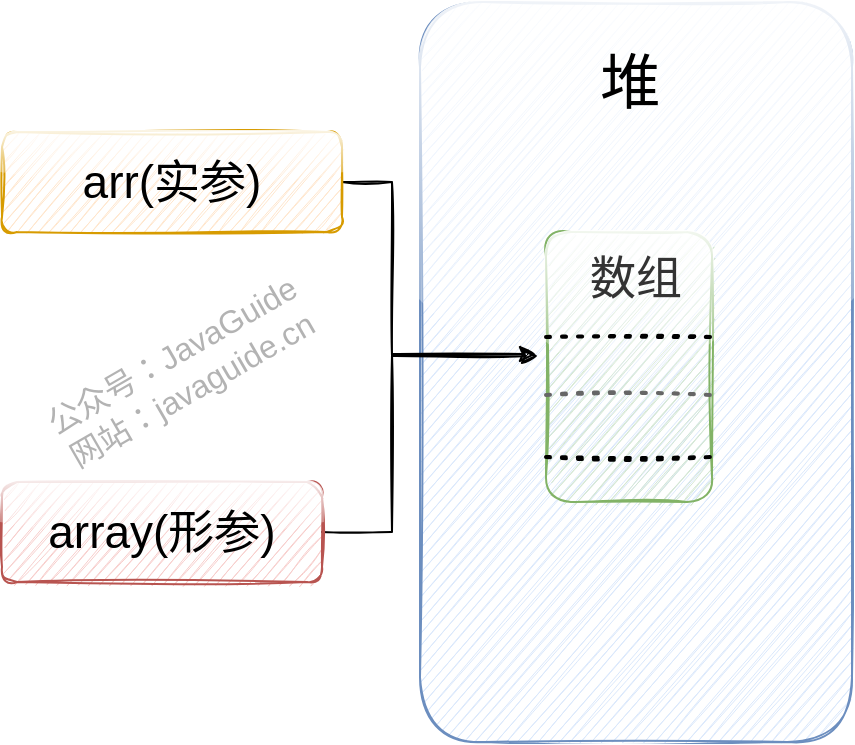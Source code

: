 <mxfile version="13.4.5" type="device"><diagram id="KJUpccsywgqX94dHTPwA" name="Page-1"><mxGraphModel dx="1106" dy="2166" grid="1" gridSize="10" guides="1" tooltips="1" connect="1" arrows="1" fold="1" page="1" pageScale="1" pageWidth="827" pageHeight="1169" math="0" shadow="0"><root><mxCell id="0"/><mxCell id="1" parent="0"/><mxCell id="0EtfqbYbjSj-IUZUVO8I-3" value="" style="rounded=1;whiteSpace=wrap;html=1;glass=1;shadow=0;sketch=1;fillColor=#dae8fc;strokeColor=#6c8ebf;" vertex="1" parent="1"><mxGeometry x="274" y="-200" width="216" height="370" as="geometry"/></mxCell><mxCell id="0EtfqbYbjSj-IUZUVO8I-5" style="edgeStyle=orthogonalEdgeStyle;rounded=0;sketch=1;orthogonalLoop=1;jettySize=auto;html=1;entryX=-0.06;entryY=0.452;entryDx=0;entryDy=0;entryPerimeter=0;shadow=0;" edge="1" parent="1" source="bZhuFArkW2LyaiNgwJ1O-4" target="bZhuFArkW2LyaiNgwJ1O-17"><mxGeometry relative="1" as="geometry"><Array as="points"><mxPoint x="260" y="65"/><mxPoint x="260" y="-24"/></Array></mxGeometry></mxCell><mxCell id="bZhuFArkW2LyaiNgwJ1O-4" value="&lt;font style=&quot;font-size: 23px&quot;&gt;array(形参)&lt;/font&gt;" style="rounded=1;whiteSpace=wrap;html=1;glass=1;shadow=0;sketch=1;fillColor=#f8cecc;strokeColor=#b85450;" parent="1" vertex="1"><mxGeometry x="65" y="40" width="160" height="50" as="geometry"/></mxCell><mxCell id="0EtfqbYbjSj-IUZUVO8I-4" style="edgeStyle=orthogonalEdgeStyle;rounded=0;sketch=1;orthogonalLoop=1;jettySize=auto;html=1;entryX=-0.048;entryY=0.459;entryDx=0;entryDy=0;entryPerimeter=0;shadow=0;" edge="1" parent="1" source="bZhuFArkW2LyaiNgwJ1O-6" target="bZhuFArkW2LyaiNgwJ1O-17"><mxGeometry relative="1" as="geometry"><Array as="points"><mxPoint x="260" y="-110"/><mxPoint x="260" y="-23"/></Array></mxGeometry></mxCell><mxCell id="bZhuFArkW2LyaiNgwJ1O-6" value="&lt;font style=&quot;font-size: 23px&quot;&gt;arr(实参)&lt;/font&gt;" style="rounded=1;whiteSpace=wrap;html=1;glass=1;shadow=0;sketch=1;fillColor=#ffe6cc;strokeColor=#d79b00;" parent="1" vertex="1"><mxGeometry x="65" y="-135" width="170" height="50" as="geometry"/></mxCell><mxCell id="bZhuFArkW2LyaiNgwJ1O-7" value="&lt;font style=&quot;font-size: 30px&quot;&gt;堆&lt;/font&gt;" style="text;html=1;strokeColor=none;fillColor=none;align=center;verticalAlign=middle;whiteSpace=wrap;rounded=0;opacity=40;fontSize=19;shadow=0;sketch=1;" parent="1" vertex="1"><mxGeometry x="358.5" y="-170" width="40" height="20" as="geometry"/></mxCell><mxCell id="bZhuFArkW2LyaiNgwJ1O-17" value="" style="rounded=1;whiteSpace=wrap;html=1;glass=1;shadow=0;sketch=1;fillColor=#d5e8d4;strokeColor=#82b366;" parent="1" vertex="1"><mxGeometry x="337" y="-85" width="83" height="135" as="geometry"/></mxCell><mxCell id="u0UNKrYCGCsJ5oYpMrHy-2" value="" style="endArrow=none;dashed=1;html=1;dashPattern=1 3;strokeWidth=2;entryX=1;entryY=0.25;entryDx=0;entryDy=0;exitX=0;exitY=0.25;exitDx=0;exitDy=0;fillColor=#f5f5f5;strokeColor=#666666;shadow=0;sketch=1;" parent="1" edge="1"><mxGeometry width="50" height="50" relative="1" as="geometry"><mxPoint x="337" y="-3.5" as="sourcePoint"/><mxPoint x="420" y="-3.5" as="targetPoint"/></mxGeometry></mxCell><mxCell id="u0UNKrYCGCsJ5oYpMrHy-3" value="" style="endArrow=none;dashed=1;html=1;dashPattern=1 3;strokeWidth=2;entryX=1;entryY=0.25;entryDx=0;entryDy=0;exitX=0;exitY=0.25;exitDx=0;exitDy=0;shadow=0;sketch=1;" parent="1" edge="1"><mxGeometry width="50" height="50" relative="1" as="geometry"><mxPoint x="337" y="27.5" as="sourcePoint"/><mxPoint x="420" y="27.5" as="targetPoint"/></mxGeometry></mxCell><mxCell id="u0UNKrYCGCsJ5oYpMrHy-5" value="" style="endArrow=none;dashed=1;html=1;dashPattern=1 3;strokeWidth=2;entryX=1;entryY=0.25;entryDx=0;entryDy=0;exitX=0;exitY=0.25;exitDx=0;exitDy=0;shadow=0;sketch=1;" parent="1" edge="1"><mxGeometry width="50" height="50" relative="1" as="geometry"><mxPoint x="337" y="-32.5" as="sourcePoint"/><mxPoint x="420" y="-32.5" as="targetPoint"/></mxGeometry></mxCell><mxCell id="u0UNKrYCGCsJ5oYpMrHy-6" value="&lt;font color=&quot;#333333&quot;&gt;&lt;span style=&quot;font-size: 23px&quot;&gt;数组&lt;/span&gt;&lt;/font&gt;" style="text;html=1;strokeColor=none;fillColor=none;align=center;verticalAlign=middle;whiteSpace=wrap;rounded=0;shadow=0;sketch=1;" parent="1" vertex="1"><mxGeometry x="354" y="-72.5" width="56" height="20" as="geometry"/></mxCell><mxCell id="0EtfqbYbjSj-IUZUVO8I-1" value="公众号：JavaGuide&lt;br style=&quot;font-size: 16px&quot;&gt;网站：javaguide.cn" style="text;html=1;strokeColor=none;fillColor=none;align=center;verticalAlign=middle;whiteSpace=wrap;rounded=0;labelBackgroundColor=none;fontSize=16;fontColor=#B3B3B3;rotation=-30;sketch=1;shadow=0;" vertex="1" parent="1"><mxGeometry x="65" y="-20" width="180" height="10" as="geometry"/></mxCell></root></mxGraphModel></diagram></mxfile>